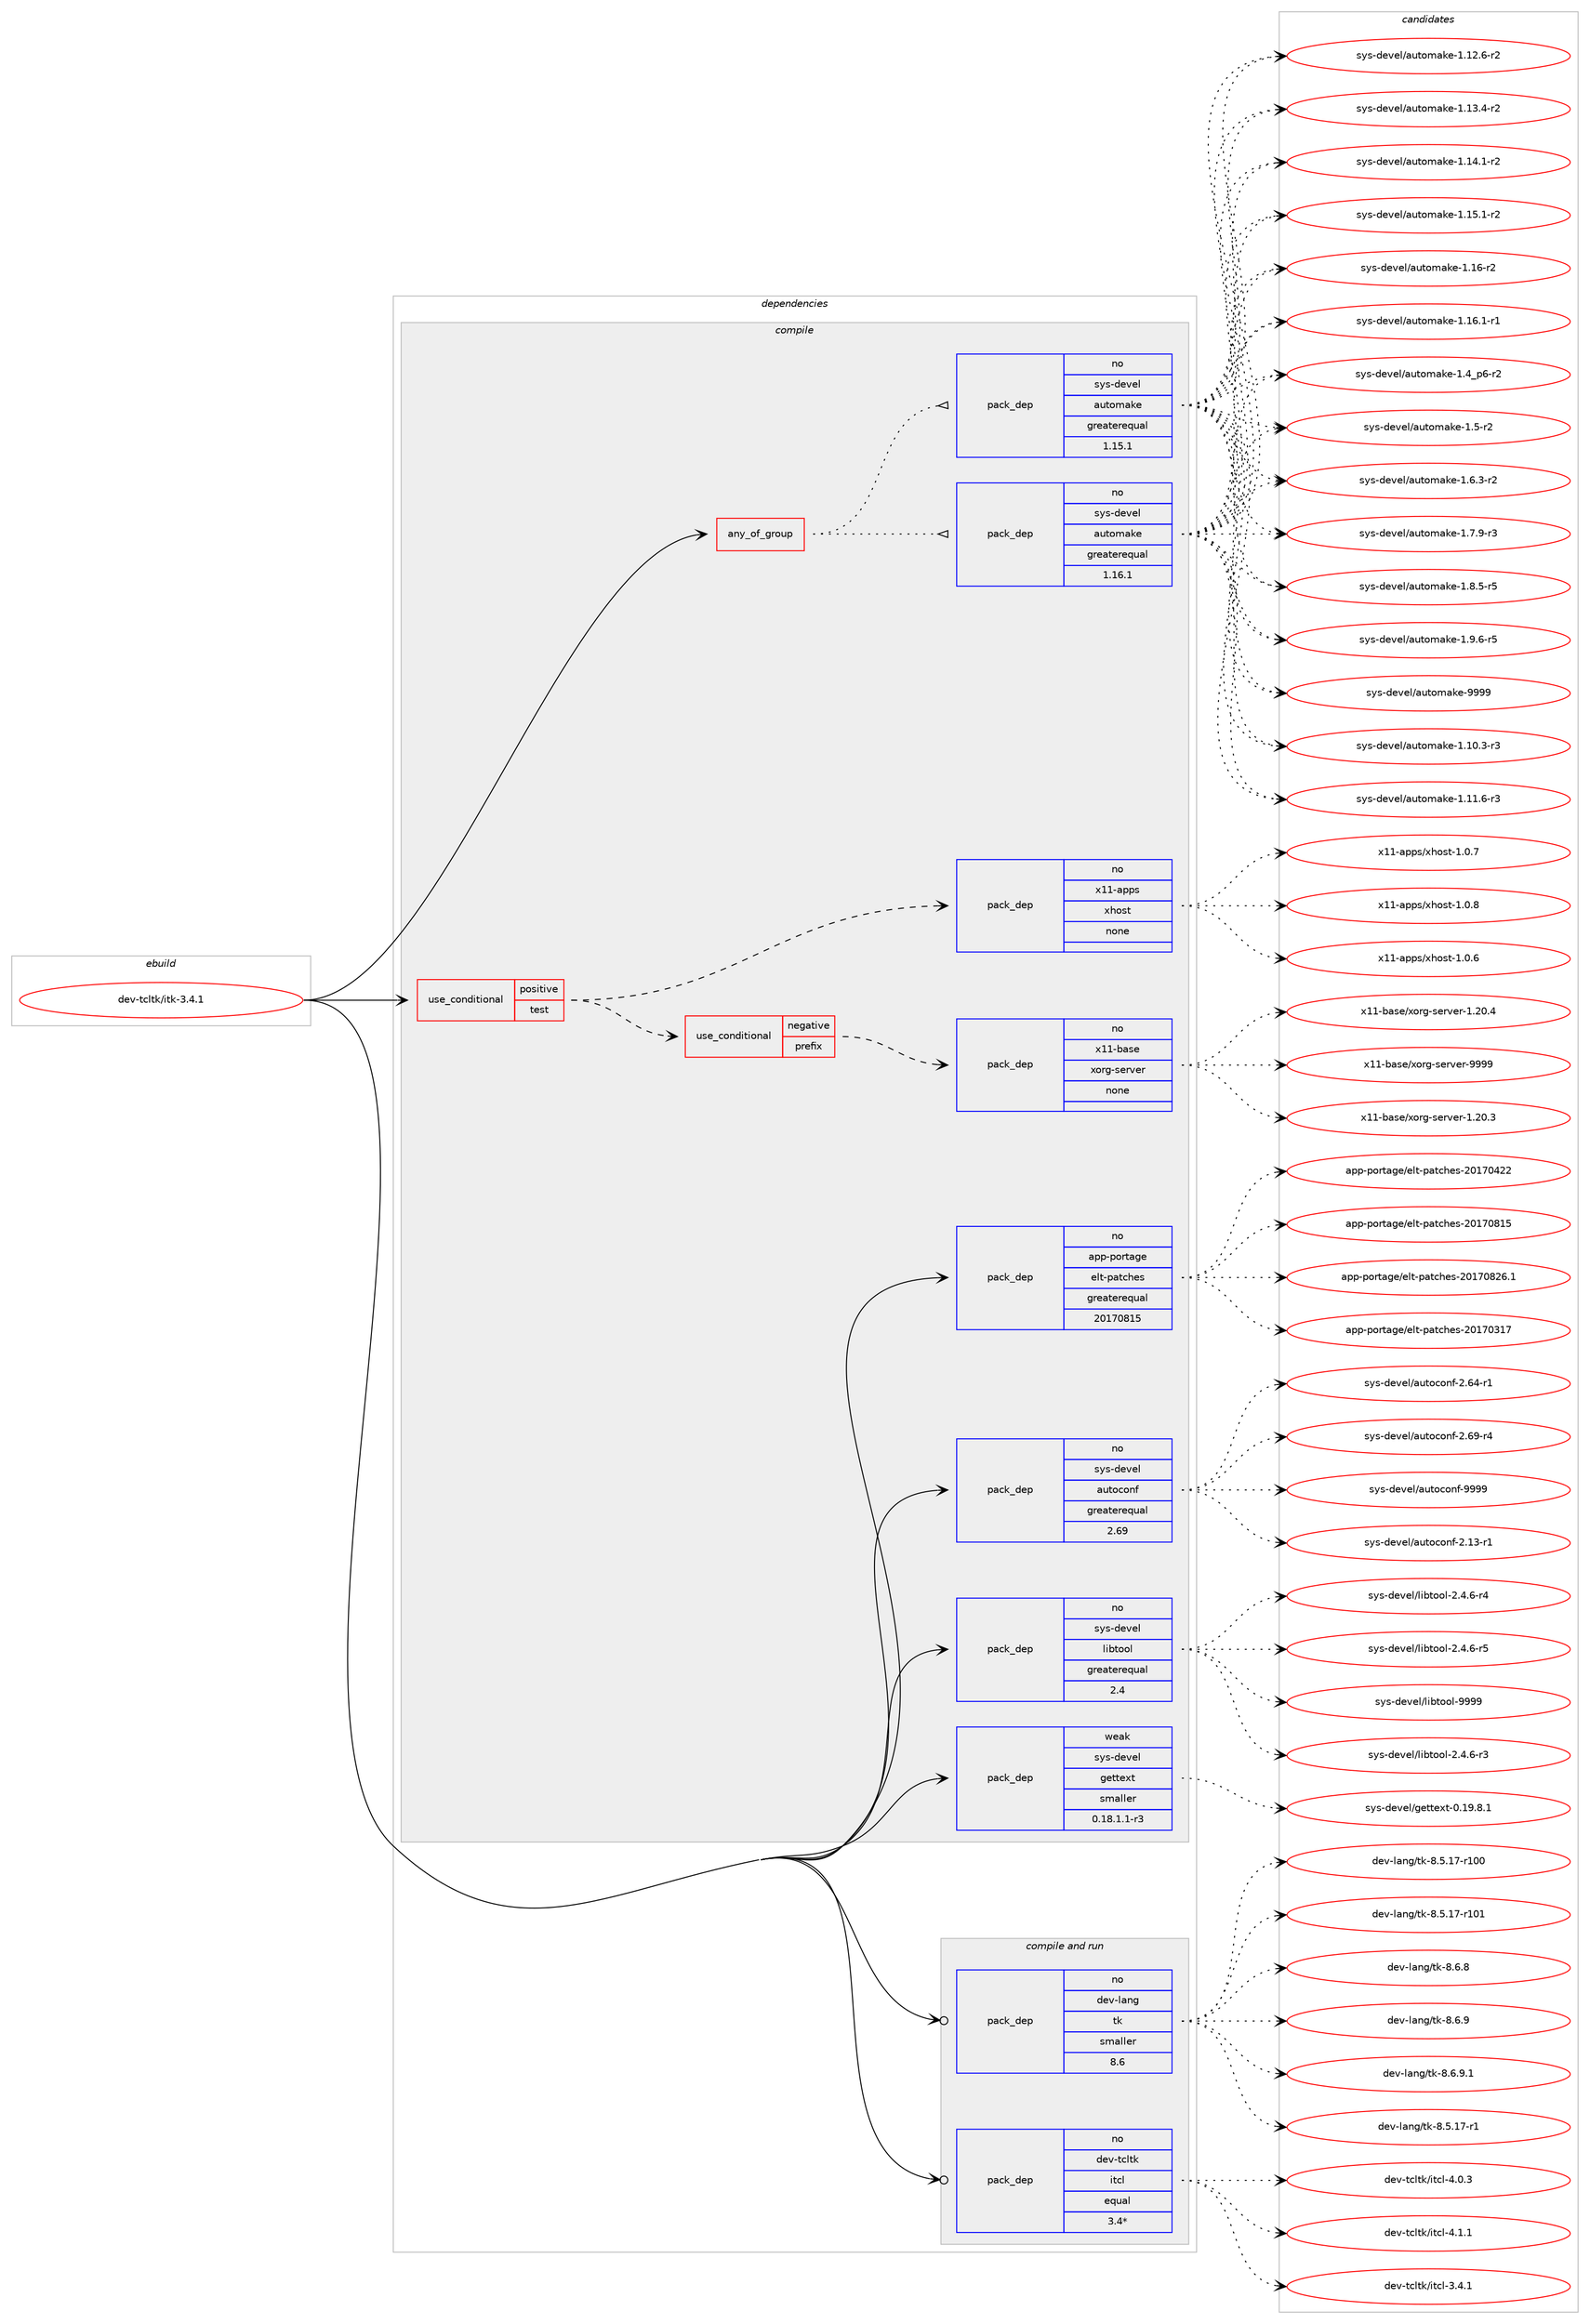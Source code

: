 digraph prolog {

# *************
# Graph options
# *************

newrank=true;
concentrate=true;
compound=true;
graph [rankdir=LR,fontname=Helvetica,fontsize=10,ranksep=1.5];#, ranksep=2.5, nodesep=0.2];
edge  [arrowhead=vee];
node  [fontname=Helvetica,fontsize=10];

# **********
# The ebuild
# **********

subgraph cluster_leftcol {
color=gray;
rank=same;
label=<<i>ebuild</i>>;
id [label="dev-tcltk/itk-3.4.1", color=red, width=4, href="../dev-tcltk/itk-3.4.1.svg"];
}

# ****************
# The dependencies
# ****************

subgraph cluster_midcol {
color=gray;
label=<<i>dependencies</i>>;
subgraph cluster_compile {
fillcolor="#eeeeee";
style=filled;
label=<<i>compile</i>>;
subgraph any22965 {
dependency1538808 [label=<<TABLE BORDER="0" CELLBORDER="1" CELLSPACING="0" CELLPADDING="4"><TR><TD CELLPADDING="10">any_of_group</TD></TR></TABLE>>, shape=none, color=red];subgraph pack1092333 {
dependency1538809 [label=<<TABLE BORDER="0" CELLBORDER="1" CELLSPACING="0" CELLPADDING="4" WIDTH="220"><TR><TD ROWSPAN="6" CELLPADDING="30">pack_dep</TD></TR><TR><TD WIDTH="110">no</TD></TR><TR><TD>sys-devel</TD></TR><TR><TD>automake</TD></TR><TR><TD>greaterequal</TD></TR><TR><TD>1.16.1</TD></TR></TABLE>>, shape=none, color=blue];
}
dependency1538808:e -> dependency1538809:w [weight=20,style="dotted",arrowhead="oinv"];
subgraph pack1092334 {
dependency1538810 [label=<<TABLE BORDER="0" CELLBORDER="1" CELLSPACING="0" CELLPADDING="4" WIDTH="220"><TR><TD ROWSPAN="6" CELLPADDING="30">pack_dep</TD></TR><TR><TD WIDTH="110">no</TD></TR><TR><TD>sys-devel</TD></TR><TR><TD>automake</TD></TR><TR><TD>greaterequal</TD></TR><TR><TD>1.15.1</TD></TR></TABLE>>, shape=none, color=blue];
}
dependency1538808:e -> dependency1538810:w [weight=20,style="dotted",arrowhead="oinv"];
}
id:e -> dependency1538808:w [weight=20,style="solid",arrowhead="vee"];
subgraph cond422921 {
dependency1538811 [label=<<TABLE BORDER="0" CELLBORDER="1" CELLSPACING="0" CELLPADDING="4"><TR><TD ROWSPAN="3" CELLPADDING="10">use_conditional</TD></TR><TR><TD>positive</TD></TR><TR><TD>test</TD></TR></TABLE>>, shape=none, color=red];
subgraph cond422922 {
dependency1538812 [label=<<TABLE BORDER="0" CELLBORDER="1" CELLSPACING="0" CELLPADDING="4"><TR><TD ROWSPAN="3" CELLPADDING="10">use_conditional</TD></TR><TR><TD>negative</TD></TR><TR><TD>prefix</TD></TR></TABLE>>, shape=none, color=red];
subgraph pack1092335 {
dependency1538813 [label=<<TABLE BORDER="0" CELLBORDER="1" CELLSPACING="0" CELLPADDING="4" WIDTH="220"><TR><TD ROWSPAN="6" CELLPADDING="30">pack_dep</TD></TR><TR><TD WIDTH="110">no</TD></TR><TR><TD>x11-base</TD></TR><TR><TD>xorg-server</TD></TR><TR><TD>none</TD></TR><TR><TD></TD></TR></TABLE>>, shape=none, color=blue];
}
dependency1538812:e -> dependency1538813:w [weight=20,style="dashed",arrowhead="vee"];
}
dependency1538811:e -> dependency1538812:w [weight=20,style="dashed",arrowhead="vee"];
subgraph pack1092336 {
dependency1538814 [label=<<TABLE BORDER="0" CELLBORDER="1" CELLSPACING="0" CELLPADDING="4" WIDTH="220"><TR><TD ROWSPAN="6" CELLPADDING="30">pack_dep</TD></TR><TR><TD WIDTH="110">no</TD></TR><TR><TD>x11-apps</TD></TR><TR><TD>xhost</TD></TR><TR><TD>none</TD></TR><TR><TD></TD></TR></TABLE>>, shape=none, color=blue];
}
dependency1538811:e -> dependency1538814:w [weight=20,style="dashed",arrowhead="vee"];
}
id:e -> dependency1538811:w [weight=20,style="solid",arrowhead="vee"];
subgraph pack1092337 {
dependency1538815 [label=<<TABLE BORDER="0" CELLBORDER="1" CELLSPACING="0" CELLPADDING="4" WIDTH="220"><TR><TD ROWSPAN="6" CELLPADDING="30">pack_dep</TD></TR><TR><TD WIDTH="110">no</TD></TR><TR><TD>app-portage</TD></TR><TR><TD>elt-patches</TD></TR><TR><TD>greaterequal</TD></TR><TR><TD>20170815</TD></TR></TABLE>>, shape=none, color=blue];
}
id:e -> dependency1538815:w [weight=20,style="solid",arrowhead="vee"];
subgraph pack1092338 {
dependency1538816 [label=<<TABLE BORDER="0" CELLBORDER="1" CELLSPACING="0" CELLPADDING="4" WIDTH="220"><TR><TD ROWSPAN="6" CELLPADDING="30">pack_dep</TD></TR><TR><TD WIDTH="110">no</TD></TR><TR><TD>sys-devel</TD></TR><TR><TD>autoconf</TD></TR><TR><TD>greaterequal</TD></TR><TR><TD>2.69</TD></TR></TABLE>>, shape=none, color=blue];
}
id:e -> dependency1538816:w [weight=20,style="solid",arrowhead="vee"];
subgraph pack1092339 {
dependency1538817 [label=<<TABLE BORDER="0" CELLBORDER="1" CELLSPACING="0" CELLPADDING="4" WIDTH="220"><TR><TD ROWSPAN="6" CELLPADDING="30">pack_dep</TD></TR><TR><TD WIDTH="110">no</TD></TR><TR><TD>sys-devel</TD></TR><TR><TD>libtool</TD></TR><TR><TD>greaterequal</TD></TR><TR><TD>2.4</TD></TR></TABLE>>, shape=none, color=blue];
}
id:e -> dependency1538817:w [weight=20,style="solid",arrowhead="vee"];
subgraph pack1092340 {
dependency1538818 [label=<<TABLE BORDER="0" CELLBORDER="1" CELLSPACING="0" CELLPADDING="4" WIDTH="220"><TR><TD ROWSPAN="6" CELLPADDING="30">pack_dep</TD></TR><TR><TD WIDTH="110">weak</TD></TR><TR><TD>sys-devel</TD></TR><TR><TD>gettext</TD></TR><TR><TD>smaller</TD></TR><TR><TD>0.18.1.1-r3</TD></TR></TABLE>>, shape=none, color=blue];
}
id:e -> dependency1538818:w [weight=20,style="solid",arrowhead="vee"];
}
subgraph cluster_compileandrun {
fillcolor="#eeeeee";
style=filled;
label=<<i>compile and run</i>>;
subgraph pack1092341 {
dependency1538819 [label=<<TABLE BORDER="0" CELLBORDER="1" CELLSPACING="0" CELLPADDING="4" WIDTH="220"><TR><TD ROWSPAN="6" CELLPADDING="30">pack_dep</TD></TR><TR><TD WIDTH="110">no</TD></TR><TR><TD>dev-lang</TD></TR><TR><TD>tk</TD></TR><TR><TD>smaller</TD></TR><TR><TD>8.6</TD></TR></TABLE>>, shape=none, color=blue];
}
id:e -> dependency1538819:w [weight=20,style="solid",arrowhead="odotvee"];
subgraph pack1092342 {
dependency1538820 [label=<<TABLE BORDER="0" CELLBORDER="1" CELLSPACING="0" CELLPADDING="4" WIDTH="220"><TR><TD ROWSPAN="6" CELLPADDING="30">pack_dep</TD></TR><TR><TD WIDTH="110">no</TD></TR><TR><TD>dev-tcltk</TD></TR><TR><TD>itcl</TD></TR><TR><TD>equal</TD></TR><TR><TD>3.4*</TD></TR></TABLE>>, shape=none, color=blue];
}
id:e -> dependency1538820:w [weight=20,style="solid",arrowhead="odotvee"];
}
subgraph cluster_run {
fillcolor="#eeeeee";
style=filled;
label=<<i>run</i>>;
}
}

# **************
# The candidates
# **************

subgraph cluster_choices {
rank=same;
color=gray;
label=<<i>candidates</i>>;

subgraph choice1092333 {
color=black;
nodesep=1;
choice11512111545100101118101108479711711611110997107101454946494846514511451 [label="sys-devel/automake-1.10.3-r3", color=red, width=4,href="../sys-devel/automake-1.10.3-r3.svg"];
choice11512111545100101118101108479711711611110997107101454946494946544511451 [label="sys-devel/automake-1.11.6-r3", color=red, width=4,href="../sys-devel/automake-1.11.6-r3.svg"];
choice11512111545100101118101108479711711611110997107101454946495046544511450 [label="sys-devel/automake-1.12.6-r2", color=red, width=4,href="../sys-devel/automake-1.12.6-r2.svg"];
choice11512111545100101118101108479711711611110997107101454946495146524511450 [label="sys-devel/automake-1.13.4-r2", color=red, width=4,href="../sys-devel/automake-1.13.4-r2.svg"];
choice11512111545100101118101108479711711611110997107101454946495246494511450 [label="sys-devel/automake-1.14.1-r2", color=red, width=4,href="../sys-devel/automake-1.14.1-r2.svg"];
choice11512111545100101118101108479711711611110997107101454946495346494511450 [label="sys-devel/automake-1.15.1-r2", color=red, width=4,href="../sys-devel/automake-1.15.1-r2.svg"];
choice1151211154510010111810110847971171161111099710710145494649544511450 [label="sys-devel/automake-1.16-r2", color=red, width=4,href="../sys-devel/automake-1.16-r2.svg"];
choice11512111545100101118101108479711711611110997107101454946495446494511449 [label="sys-devel/automake-1.16.1-r1", color=red, width=4,href="../sys-devel/automake-1.16.1-r1.svg"];
choice115121115451001011181011084797117116111109971071014549465295112544511450 [label="sys-devel/automake-1.4_p6-r2", color=red, width=4,href="../sys-devel/automake-1.4_p6-r2.svg"];
choice11512111545100101118101108479711711611110997107101454946534511450 [label="sys-devel/automake-1.5-r2", color=red, width=4,href="../sys-devel/automake-1.5-r2.svg"];
choice115121115451001011181011084797117116111109971071014549465446514511450 [label="sys-devel/automake-1.6.3-r2", color=red, width=4,href="../sys-devel/automake-1.6.3-r2.svg"];
choice115121115451001011181011084797117116111109971071014549465546574511451 [label="sys-devel/automake-1.7.9-r3", color=red, width=4,href="../sys-devel/automake-1.7.9-r3.svg"];
choice115121115451001011181011084797117116111109971071014549465646534511453 [label="sys-devel/automake-1.8.5-r5", color=red, width=4,href="../sys-devel/automake-1.8.5-r5.svg"];
choice115121115451001011181011084797117116111109971071014549465746544511453 [label="sys-devel/automake-1.9.6-r5", color=red, width=4,href="../sys-devel/automake-1.9.6-r5.svg"];
choice115121115451001011181011084797117116111109971071014557575757 [label="sys-devel/automake-9999", color=red, width=4,href="../sys-devel/automake-9999.svg"];
dependency1538809:e -> choice11512111545100101118101108479711711611110997107101454946494846514511451:w [style=dotted,weight="100"];
dependency1538809:e -> choice11512111545100101118101108479711711611110997107101454946494946544511451:w [style=dotted,weight="100"];
dependency1538809:e -> choice11512111545100101118101108479711711611110997107101454946495046544511450:w [style=dotted,weight="100"];
dependency1538809:e -> choice11512111545100101118101108479711711611110997107101454946495146524511450:w [style=dotted,weight="100"];
dependency1538809:e -> choice11512111545100101118101108479711711611110997107101454946495246494511450:w [style=dotted,weight="100"];
dependency1538809:e -> choice11512111545100101118101108479711711611110997107101454946495346494511450:w [style=dotted,weight="100"];
dependency1538809:e -> choice1151211154510010111810110847971171161111099710710145494649544511450:w [style=dotted,weight="100"];
dependency1538809:e -> choice11512111545100101118101108479711711611110997107101454946495446494511449:w [style=dotted,weight="100"];
dependency1538809:e -> choice115121115451001011181011084797117116111109971071014549465295112544511450:w [style=dotted,weight="100"];
dependency1538809:e -> choice11512111545100101118101108479711711611110997107101454946534511450:w [style=dotted,weight="100"];
dependency1538809:e -> choice115121115451001011181011084797117116111109971071014549465446514511450:w [style=dotted,weight="100"];
dependency1538809:e -> choice115121115451001011181011084797117116111109971071014549465546574511451:w [style=dotted,weight="100"];
dependency1538809:e -> choice115121115451001011181011084797117116111109971071014549465646534511453:w [style=dotted,weight="100"];
dependency1538809:e -> choice115121115451001011181011084797117116111109971071014549465746544511453:w [style=dotted,weight="100"];
dependency1538809:e -> choice115121115451001011181011084797117116111109971071014557575757:w [style=dotted,weight="100"];
}
subgraph choice1092334 {
color=black;
nodesep=1;
choice11512111545100101118101108479711711611110997107101454946494846514511451 [label="sys-devel/automake-1.10.3-r3", color=red, width=4,href="../sys-devel/automake-1.10.3-r3.svg"];
choice11512111545100101118101108479711711611110997107101454946494946544511451 [label="sys-devel/automake-1.11.6-r3", color=red, width=4,href="../sys-devel/automake-1.11.6-r3.svg"];
choice11512111545100101118101108479711711611110997107101454946495046544511450 [label="sys-devel/automake-1.12.6-r2", color=red, width=4,href="../sys-devel/automake-1.12.6-r2.svg"];
choice11512111545100101118101108479711711611110997107101454946495146524511450 [label="sys-devel/automake-1.13.4-r2", color=red, width=4,href="../sys-devel/automake-1.13.4-r2.svg"];
choice11512111545100101118101108479711711611110997107101454946495246494511450 [label="sys-devel/automake-1.14.1-r2", color=red, width=4,href="../sys-devel/automake-1.14.1-r2.svg"];
choice11512111545100101118101108479711711611110997107101454946495346494511450 [label="sys-devel/automake-1.15.1-r2", color=red, width=4,href="../sys-devel/automake-1.15.1-r2.svg"];
choice1151211154510010111810110847971171161111099710710145494649544511450 [label="sys-devel/automake-1.16-r2", color=red, width=4,href="../sys-devel/automake-1.16-r2.svg"];
choice11512111545100101118101108479711711611110997107101454946495446494511449 [label="sys-devel/automake-1.16.1-r1", color=red, width=4,href="../sys-devel/automake-1.16.1-r1.svg"];
choice115121115451001011181011084797117116111109971071014549465295112544511450 [label="sys-devel/automake-1.4_p6-r2", color=red, width=4,href="../sys-devel/automake-1.4_p6-r2.svg"];
choice11512111545100101118101108479711711611110997107101454946534511450 [label="sys-devel/automake-1.5-r2", color=red, width=4,href="../sys-devel/automake-1.5-r2.svg"];
choice115121115451001011181011084797117116111109971071014549465446514511450 [label="sys-devel/automake-1.6.3-r2", color=red, width=4,href="../sys-devel/automake-1.6.3-r2.svg"];
choice115121115451001011181011084797117116111109971071014549465546574511451 [label="sys-devel/automake-1.7.9-r3", color=red, width=4,href="../sys-devel/automake-1.7.9-r3.svg"];
choice115121115451001011181011084797117116111109971071014549465646534511453 [label="sys-devel/automake-1.8.5-r5", color=red, width=4,href="../sys-devel/automake-1.8.5-r5.svg"];
choice115121115451001011181011084797117116111109971071014549465746544511453 [label="sys-devel/automake-1.9.6-r5", color=red, width=4,href="../sys-devel/automake-1.9.6-r5.svg"];
choice115121115451001011181011084797117116111109971071014557575757 [label="sys-devel/automake-9999", color=red, width=4,href="../sys-devel/automake-9999.svg"];
dependency1538810:e -> choice11512111545100101118101108479711711611110997107101454946494846514511451:w [style=dotted,weight="100"];
dependency1538810:e -> choice11512111545100101118101108479711711611110997107101454946494946544511451:w [style=dotted,weight="100"];
dependency1538810:e -> choice11512111545100101118101108479711711611110997107101454946495046544511450:w [style=dotted,weight="100"];
dependency1538810:e -> choice11512111545100101118101108479711711611110997107101454946495146524511450:w [style=dotted,weight="100"];
dependency1538810:e -> choice11512111545100101118101108479711711611110997107101454946495246494511450:w [style=dotted,weight="100"];
dependency1538810:e -> choice11512111545100101118101108479711711611110997107101454946495346494511450:w [style=dotted,weight="100"];
dependency1538810:e -> choice1151211154510010111810110847971171161111099710710145494649544511450:w [style=dotted,weight="100"];
dependency1538810:e -> choice11512111545100101118101108479711711611110997107101454946495446494511449:w [style=dotted,weight="100"];
dependency1538810:e -> choice115121115451001011181011084797117116111109971071014549465295112544511450:w [style=dotted,weight="100"];
dependency1538810:e -> choice11512111545100101118101108479711711611110997107101454946534511450:w [style=dotted,weight="100"];
dependency1538810:e -> choice115121115451001011181011084797117116111109971071014549465446514511450:w [style=dotted,weight="100"];
dependency1538810:e -> choice115121115451001011181011084797117116111109971071014549465546574511451:w [style=dotted,weight="100"];
dependency1538810:e -> choice115121115451001011181011084797117116111109971071014549465646534511453:w [style=dotted,weight="100"];
dependency1538810:e -> choice115121115451001011181011084797117116111109971071014549465746544511453:w [style=dotted,weight="100"];
dependency1538810:e -> choice115121115451001011181011084797117116111109971071014557575757:w [style=dotted,weight="100"];
}
subgraph choice1092335 {
color=black;
nodesep=1;
choice1204949459897115101471201111141034511510111411810111445494650484651 [label="x11-base/xorg-server-1.20.3", color=red, width=4,href="../x11-base/xorg-server-1.20.3.svg"];
choice1204949459897115101471201111141034511510111411810111445494650484652 [label="x11-base/xorg-server-1.20.4", color=red, width=4,href="../x11-base/xorg-server-1.20.4.svg"];
choice120494945989711510147120111114103451151011141181011144557575757 [label="x11-base/xorg-server-9999", color=red, width=4,href="../x11-base/xorg-server-9999.svg"];
dependency1538813:e -> choice1204949459897115101471201111141034511510111411810111445494650484651:w [style=dotted,weight="100"];
dependency1538813:e -> choice1204949459897115101471201111141034511510111411810111445494650484652:w [style=dotted,weight="100"];
dependency1538813:e -> choice120494945989711510147120111114103451151011141181011144557575757:w [style=dotted,weight="100"];
}
subgraph choice1092336 {
color=black;
nodesep=1;
choice1204949459711211211547120104111115116454946484654 [label="x11-apps/xhost-1.0.6", color=red, width=4,href="../x11-apps/xhost-1.0.6.svg"];
choice1204949459711211211547120104111115116454946484655 [label="x11-apps/xhost-1.0.7", color=red, width=4,href="../x11-apps/xhost-1.0.7.svg"];
choice1204949459711211211547120104111115116454946484656 [label="x11-apps/xhost-1.0.8", color=red, width=4,href="../x11-apps/xhost-1.0.8.svg"];
dependency1538814:e -> choice1204949459711211211547120104111115116454946484654:w [style=dotted,weight="100"];
dependency1538814:e -> choice1204949459711211211547120104111115116454946484655:w [style=dotted,weight="100"];
dependency1538814:e -> choice1204949459711211211547120104111115116454946484656:w [style=dotted,weight="100"];
}
subgraph choice1092337 {
color=black;
nodesep=1;
choice97112112451121111141169710310147101108116451129711699104101115455048495548514955 [label="app-portage/elt-patches-20170317", color=red, width=4,href="../app-portage/elt-patches-20170317.svg"];
choice97112112451121111141169710310147101108116451129711699104101115455048495548525050 [label="app-portage/elt-patches-20170422", color=red, width=4,href="../app-portage/elt-patches-20170422.svg"];
choice97112112451121111141169710310147101108116451129711699104101115455048495548564953 [label="app-portage/elt-patches-20170815", color=red, width=4,href="../app-portage/elt-patches-20170815.svg"];
choice971121124511211111411697103101471011081164511297116991041011154550484955485650544649 [label="app-portage/elt-patches-20170826.1", color=red, width=4,href="../app-portage/elt-patches-20170826.1.svg"];
dependency1538815:e -> choice97112112451121111141169710310147101108116451129711699104101115455048495548514955:w [style=dotted,weight="100"];
dependency1538815:e -> choice97112112451121111141169710310147101108116451129711699104101115455048495548525050:w [style=dotted,weight="100"];
dependency1538815:e -> choice97112112451121111141169710310147101108116451129711699104101115455048495548564953:w [style=dotted,weight="100"];
dependency1538815:e -> choice971121124511211111411697103101471011081164511297116991041011154550484955485650544649:w [style=dotted,weight="100"];
}
subgraph choice1092338 {
color=black;
nodesep=1;
choice1151211154510010111810110847971171161119911111010245504649514511449 [label="sys-devel/autoconf-2.13-r1", color=red, width=4,href="../sys-devel/autoconf-2.13-r1.svg"];
choice1151211154510010111810110847971171161119911111010245504654524511449 [label="sys-devel/autoconf-2.64-r1", color=red, width=4,href="../sys-devel/autoconf-2.64-r1.svg"];
choice1151211154510010111810110847971171161119911111010245504654574511452 [label="sys-devel/autoconf-2.69-r4", color=red, width=4,href="../sys-devel/autoconf-2.69-r4.svg"];
choice115121115451001011181011084797117116111991111101024557575757 [label="sys-devel/autoconf-9999", color=red, width=4,href="../sys-devel/autoconf-9999.svg"];
dependency1538816:e -> choice1151211154510010111810110847971171161119911111010245504649514511449:w [style=dotted,weight="100"];
dependency1538816:e -> choice1151211154510010111810110847971171161119911111010245504654524511449:w [style=dotted,weight="100"];
dependency1538816:e -> choice1151211154510010111810110847971171161119911111010245504654574511452:w [style=dotted,weight="100"];
dependency1538816:e -> choice115121115451001011181011084797117116111991111101024557575757:w [style=dotted,weight="100"];
}
subgraph choice1092339 {
color=black;
nodesep=1;
choice1151211154510010111810110847108105981161111111084550465246544511451 [label="sys-devel/libtool-2.4.6-r3", color=red, width=4,href="../sys-devel/libtool-2.4.6-r3.svg"];
choice1151211154510010111810110847108105981161111111084550465246544511452 [label="sys-devel/libtool-2.4.6-r4", color=red, width=4,href="../sys-devel/libtool-2.4.6-r4.svg"];
choice1151211154510010111810110847108105981161111111084550465246544511453 [label="sys-devel/libtool-2.4.6-r5", color=red, width=4,href="../sys-devel/libtool-2.4.6-r5.svg"];
choice1151211154510010111810110847108105981161111111084557575757 [label="sys-devel/libtool-9999", color=red, width=4,href="../sys-devel/libtool-9999.svg"];
dependency1538817:e -> choice1151211154510010111810110847108105981161111111084550465246544511451:w [style=dotted,weight="100"];
dependency1538817:e -> choice1151211154510010111810110847108105981161111111084550465246544511452:w [style=dotted,weight="100"];
dependency1538817:e -> choice1151211154510010111810110847108105981161111111084550465246544511453:w [style=dotted,weight="100"];
dependency1538817:e -> choice1151211154510010111810110847108105981161111111084557575757:w [style=dotted,weight="100"];
}
subgraph choice1092340 {
color=black;
nodesep=1;
choice1151211154510010111810110847103101116116101120116454846495746564649 [label="sys-devel/gettext-0.19.8.1", color=red, width=4,href="../sys-devel/gettext-0.19.8.1.svg"];
dependency1538818:e -> choice1151211154510010111810110847103101116116101120116454846495746564649:w [style=dotted,weight="100"];
}
subgraph choice1092341 {
color=black;
nodesep=1;
choice100101118451089711010347116107455646534649554511449 [label="dev-lang/tk-8.5.17-r1", color=red, width=4,href="../dev-lang/tk-8.5.17-r1.svg"];
choice1001011184510897110103471161074556465346495545114494848 [label="dev-lang/tk-8.5.17-r100", color=red, width=4,href="../dev-lang/tk-8.5.17-r100.svg"];
choice1001011184510897110103471161074556465346495545114494849 [label="dev-lang/tk-8.5.17-r101", color=red, width=4,href="../dev-lang/tk-8.5.17-r101.svg"];
choice100101118451089711010347116107455646544656 [label="dev-lang/tk-8.6.8", color=red, width=4,href="../dev-lang/tk-8.6.8.svg"];
choice100101118451089711010347116107455646544657 [label="dev-lang/tk-8.6.9", color=red, width=4,href="../dev-lang/tk-8.6.9.svg"];
choice1001011184510897110103471161074556465446574649 [label="dev-lang/tk-8.6.9.1", color=red, width=4,href="../dev-lang/tk-8.6.9.1.svg"];
dependency1538819:e -> choice100101118451089711010347116107455646534649554511449:w [style=dotted,weight="100"];
dependency1538819:e -> choice1001011184510897110103471161074556465346495545114494848:w [style=dotted,weight="100"];
dependency1538819:e -> choice1001011184510897110103471161074556465346495545114494849:w [style=dotted,weight="100"];
dependency1538819:e -> choice100101118451089711010347116107455646544656:w [style=dotted,weight="100"];
dependency1538819:e -> choice100101118451089711010347116107455646544657:w [style=dotted,weight="100"];
dependency1538819:e -> choice1001011184510897110103471161074556465446574649:w [style=dotted,weight="100"];
}
subgraph choice1092342 {
color=black;
nodesep=1;
choice10010111845116991081161074710511699108455146524649 [label="dev-tcltk/itcl-3.4.1", color=red, width=4,href="../dev-tcltk/itcl-3.4.1.svg"];
choice10010111845116991081161074710511699108455246484651 [label="dev-tcltk/itcl-4.0.3", color=red, width=4,href="../dev-tcltk/itcl-4.0.3.svg"];
choice10010111845116991081161074710511699108455246494649 [label="dev-tcltk/itcl-4.1.1", color=red, width=4,href="../dev-tcltk/itcl-4.1.1.svg"];
dependency1538820:e -> choice10010111845116991081161074710511699108455146524649:w [style=dotted,weight="100"];
dependency1538820:e -> choice10010111845116991081161074710511699108455246484651:w [style=dotted,weight="100"];
dependency1538820:e -> choice10010111845116991081161074710511699108455246494649:w [style=dotted,weight="100"];
}
}

}

